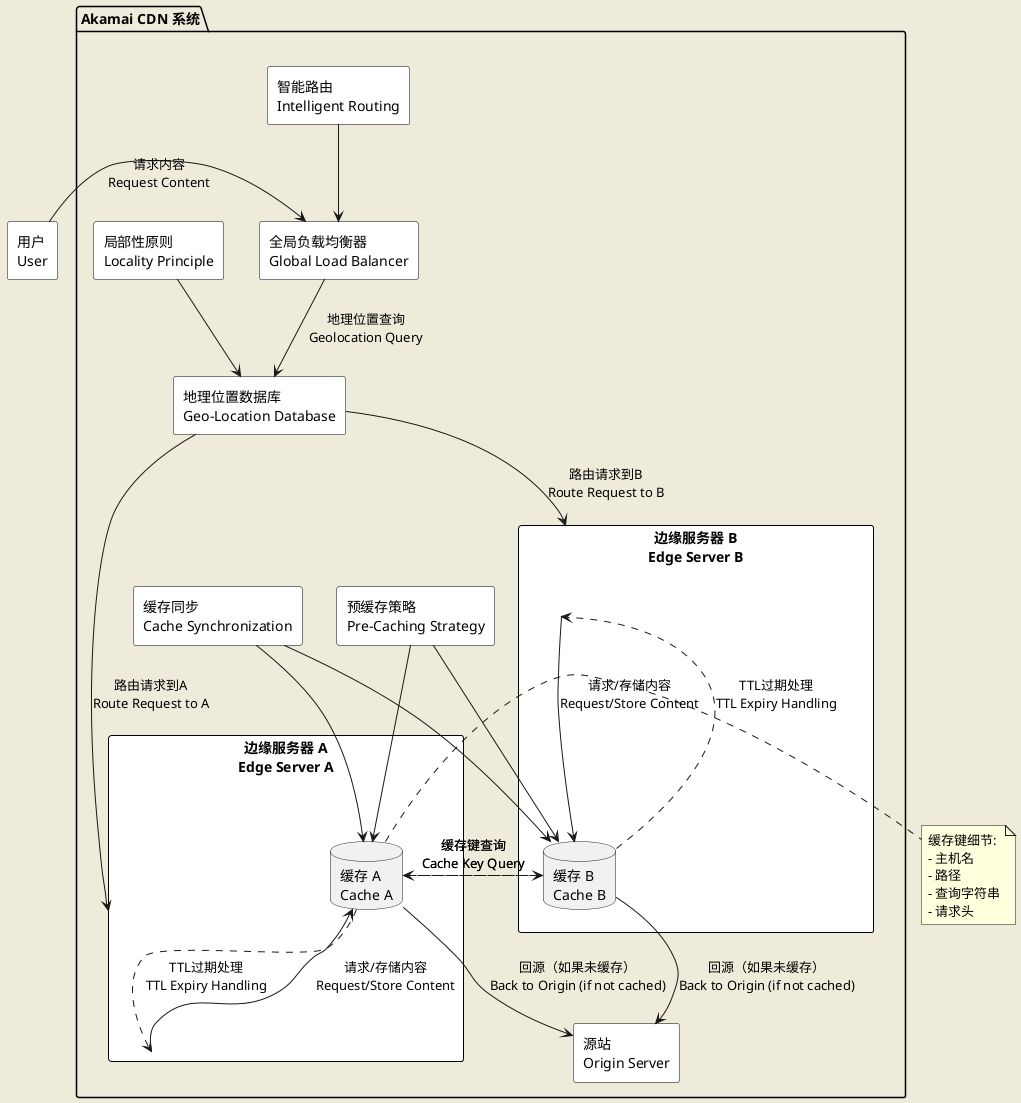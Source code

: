 @startuml
skinparam backgroundColor #EEEBDA
skinparam rectangle {
  BackgroundColor White
  BorderColor Black
  Shadowing false
}

package "Akamai CDN 系统" {
    rectangle "全局负载均衡器\nGlobal Load Balancer" as GLB
    rectangle "地理位置数据库\nGeo-Location Database" as GeoDB

    rectangle "边缘服务器 A\nEdge Server A" as EdgeA {
        database "缓存 A\nCache A" as CacheA
    }
    rectangle "边缘服务器 B\nEdge Server B" as EdgeB {
        database "缓存 B\nCache B" as CacheB
    }
    rectangle "源站\nOrigin Server" as Origin

    GLB --> GeoDB : "地理位置查询\nGeolocation Query"
    GeoDB -down-> EdgeA : "路由请求到A\nRoute Request to A"
    GeoDB -down-> EdgeB : "路由请求到B\nRoute Request to B"
    EdgeA --> CacheA : "请求/存储内容\nRequest/Store Content"
    EdgeB --> CacheB : "请求/存储内容\nRequest/Store Content"
    CacheA --> Origin : "回源（如果未缓存）\nBack to Origin (if not cached)"
    CacheB --> Origin : "回源（如果未缓存）\nBack to Origin (if not cached)"

    CacheA ..> CacheB : "缓存键查询\nCache Key Query"
    CacheB ..> CacheA : "缓存键查询\nCache Key Query"
    CacheA ..> EdgeA : "TTL过期处理\nTTL Expiry Handling"
    CacheB ..> EdgeB : "TTL过期处理\nTTL Expiry Handling"

    rectangle "预缓存策略\nPre-Caching Strategy" as PreCache
    rectangle "缓存同步\nCache Synchronization" as Sync
    rectangle "智能路由\nIntelligent Routing" as Routing
    rectangle "局部性原则\nLocality Principle" as Locality

    PreCache -down-> CacheA
    PreCache -down-> CacheB
    Sync -down-> CacheA
    Sync -down-> CacheB
    Routing -down-> GLB
    Locality -down-> GeoDB
}

rectangle "用户\nUser" as User
User -right-> GLB : "请求内容\nRequest Content"

    ' 缓存键细节
    note right of CacheA
      缓存键细节:
      - 主机名
      - 路径
      - 查询字符串
      - 请求头
    end note

@enduml
